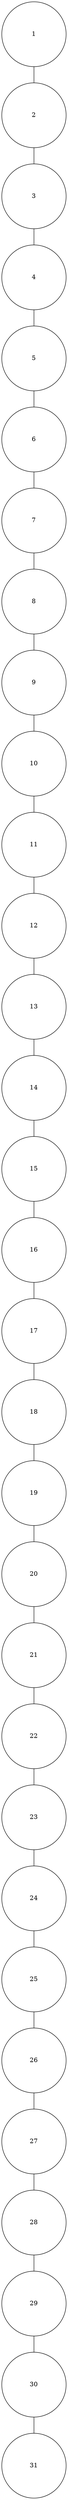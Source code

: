 graph G {
	1 [pos="82,76!", width=2.0, height=2.0, fixedsize=true];
	2 [pos="96,44!", width=2.0, height=2.0, fixedsize=true];
	3 [pos="50,5!", width=2.0, height=2.0, fixedsize=true];
	4 [pos="49,8!", width=2.0, height=2.0, fixedsize=true];
	5 [pos="13,7!", width=2.0, height=2.0, fixedsize=true];
	6 [pos="29,89!", width=2.0, height=2.0, fixedsize=true];
	7 [pos="58,30!", width=2.0, height=2.0, fixedsize=true];
	8 [pos="84,39!", width=2.0, height=2.0, fixedsize=true];
	9 [pos="14,24!", width=2.0, height=2.0, fixedsize=true];
	10 [pos="2,39!", width=2.0, height=2.0, fixedsize=true];
	11 [pos="3,82!", width=2.0, height=2.0, fixedsize=true];
	12 [pos="5,10!", width=2.0, height=2.0, fixedsize=true];
	13 [pos="98,52!", width=2.0, height=2.0, fixedsize=true];
	14 [pos="84,25!", width=2.0, height=2.0, fixedsize=true];
	15 [pos="61,59!", width=2.0, height=2.0, fixedsize=true];
	16 [pos="1,65!", width=2.0, height=2.0, fixedsize=true];
	17 [pos="88,51!", width=2.0, height=2.0, fixedsize=true];
	18 [pos="91,2!", width=2.0, height=2.0, fixedsize=true];
	19 [pos="19,32!", width=2.0, height=2.0, fixedsize=true];
	20 [pos="93,3!", width=2.0, height=2.0, fixedsize=true];
	21 [pos="50,93!", width=2.0, height=2.0, fixedsize=true];
	22 [pos="98,14!", width=2.0, height=2.0, fixedsize=true];
	23 [pos="5,42!", width=2.0, height=2.0, fixedsize=true];
	24 [pos="42,9!", width=2.0, height=2.0, fixedsize=true];
	25 [pos="61,62!", width=2.0, height=2.0, fixedsize=true];
	26 [pos="9,97!", width=2.0, height=2.0, fixedsize=true];
	27 [pos="80,55!", width=2.0, height=2.0, fixedsize=true];
	28 [pos="57,69!", width=2.0, height=2.0, fixedsize=true];
	29 [pos="23,15!", width=2.0, height=2.0, fixedsize=true];
	30 [pos="20,70!", width=2.0, height=2.0, fixedsize=true];
	31 [pos="85,60!", width=2.0, height=2.0, fixedsize=true];
	1 -- 2
	2 -- 3
	3 -- 4
	4 -- 5
	5 -- 6
	6 -- 7
	7 -- 8
	8 -- 9
	9 -- 10
	10 -- 11
	11 -- 12
	12 -- 13
	13 -- 14
	14 -- 15
	15 -- 16
	16 -- 17
	17 -- 18
	18 -- 19
	19 -- 20
	20 -- 21
	21 -- 22
	22 -- 23
	23 -- 24
	24 -- 25
	25 -- 26
	26 -- 27
	27 -- 28
	28 -- 29
	29 -- 30
	30 -- 31
}
